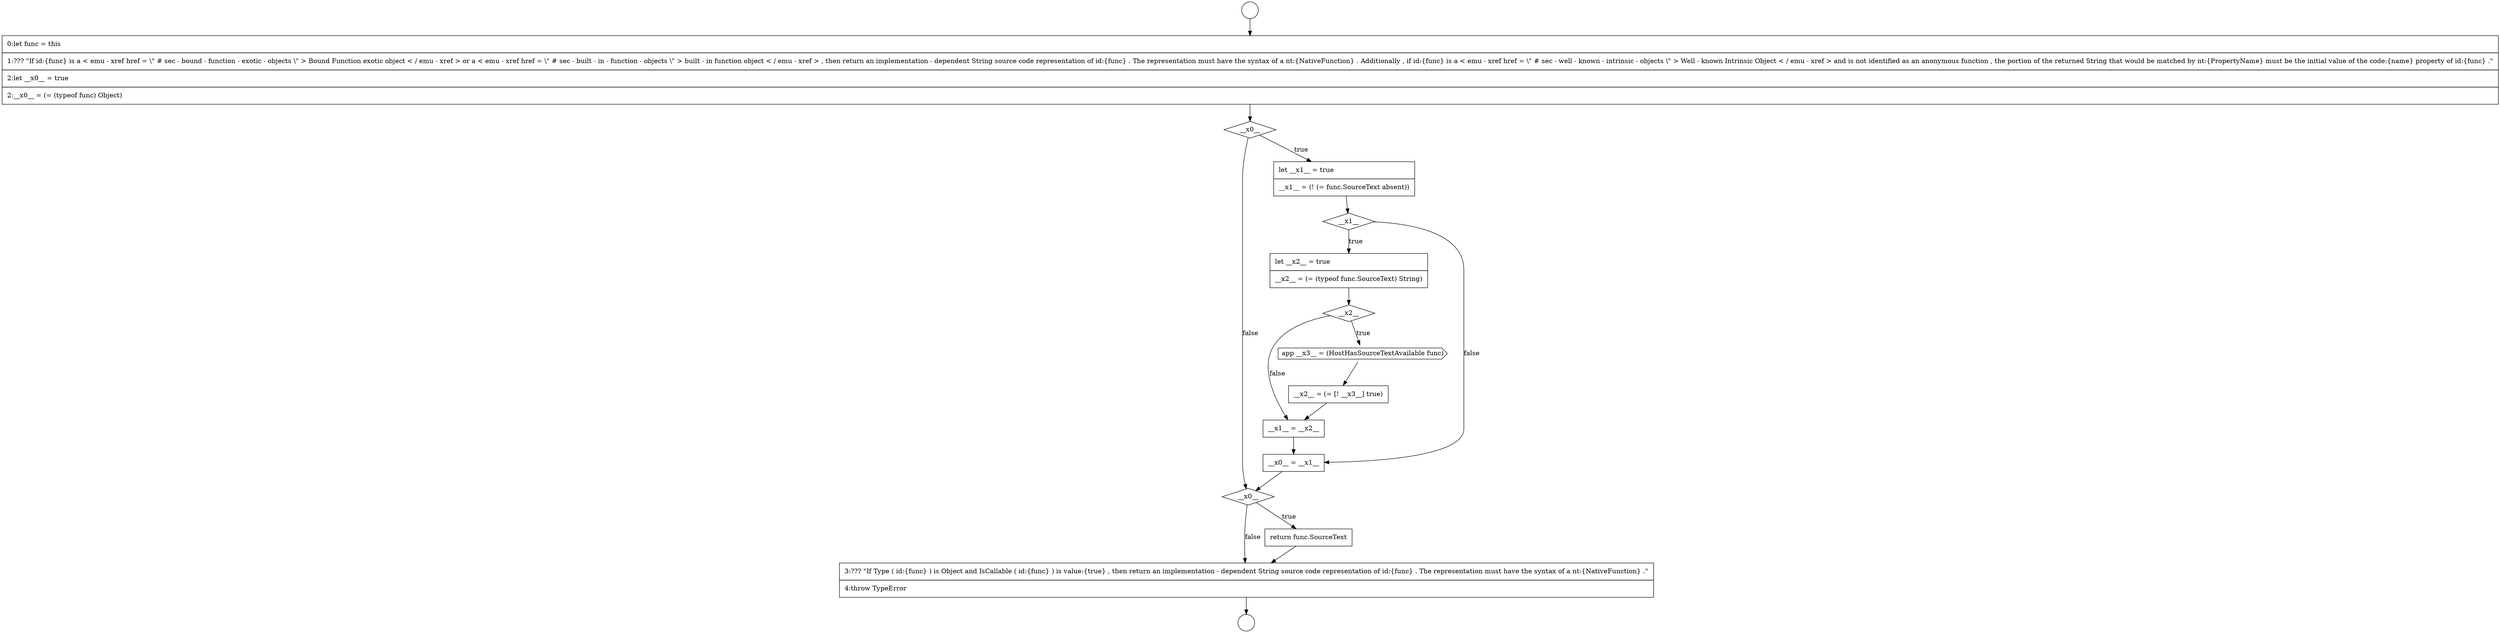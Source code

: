 digraph {
  node0 [shape=circle label=" " color="black" fillcolor="white" style=filled]
  node5 [shape=diamond, label=<<font color="black">__x1__</font>> color="black" fillcolor="white" style=filled]
  node10 [shape=none, margin=0, label=<<font color="black">
    <table border="0" cellborder="1" cellspacing="0" cellpadding="10">
      <tr><td align="left">__x1__ = __x2__</td></tr>
    </table>
  </font>> color="black" fillcolor="white" style=filled]
  node14 [shape=none, margin=0, label=<<font color="black">
    <table border="0" cellborder="1" cellspacing="0" cellpadding="10">
      <tr><td align="left">3:??? &quot;If Type ( id:{func} ) is Object and IsCallable ( id:{func} ) is value:{true} , then return an implementation - dependent String source code representation of id:{func} . The representation must have the syntax of a nt:{NativeFunction} .&quot;</td></tr>
      <tr><td align="left">4:throw TypeError</td></tr>
    </table>
  </font>> color="black" fillcolor="white" style=filled]
  node1 [shape=circle label=" " color="black" fillcolor="white" style=filled]
  node6 [shape=none, margin=0, label=<<font color="black">
    <table border="0" cellborder="1" cellspacing="0" cellpadding="10">
      <tr><td align="left">let __x2__ = true</td></tr>
      <tr><td align="left">__x2__ = (= (typeof func.SourceText) String)</td></tr>
    </table>
  </font>> color="black" fillcolor="white" style=filled]
  node9 [shape=none, margin=0, label=<<font color="black">
    <table border="0" cellborder="1" cellspacing="0" cellpadding="10">
      <tr><td align="left">__x2__ = (= [! __x3__] true)</td></tr>
    </table>
  </font>> color="black" fillcolor="white" style=filled]
  node13 [shape=none, margin=0, label=<<font color="black">
    <table border="0" cellborder="1" cellspacing="0" cellpadding="10">
      <tr><td align="left">return func.SourceText</td></tr>
    </table>
  </font>> color="black" fillcolor="white" style=filled]
  node2 [shape=none, margin=0, label=<<font color="black">
    <table border="0" cellborder="1" cellspacing="0" cellpadding="10">
      <tr><td align="left">0:let func = this</td></tr>
      <tr><td align="left">1:??? &quot;If id:{func} is a &lt; emu - xref href = \&quot; # sec - bound - function - exotic - objects \&quot; &gt; Bound Function exotic object &lt; / emu - xref &gt; or a &lt; emu - xref href = \&quot; # sec - built - in - function - objects \&quot; &gt; built - in function object &lt; / emu - xref &gt; , then return an implementation - dependent String source code representation of id:{func} . The representation must have the syntax of a nt:{NativeFunction} . Additionally , if id:{func} is a &lt; emu - xref href = \&quot; # sec - well - known - intrinsic - objects \&quot; &gt; Well - known Intrinsic Object &lt; / emu - xref &gt; and is not identified as an anonymous function , the portion of the returned String that would be matched by nt:{PropertyName} must be the initial value of the code:{name} property of id:{func} .&quot;</td></tr>
      <tr><td align="left">2:let __x0__ = true</td></tr>
      <tr><td align="left">2:__x0__ = (= (typeof func) Object)</td></tr>
    </table>
  </font>> color="black" fillcolor="white" style=filled]
  node12 [shape=diamond, label=<<font color="black">__x0__</font>> color="black" fillcolor="white" style=filled]
  node7 [shape=diamond, label=<<font color="black">__x2__</font>> color="black" fillcolor="white" style=filled]
  node3 [shape=diamond, label=<<font color="black">__x0__</font>> color="black" fillcolor="white" style=filled]
  node11 [shape=none, margin=0, label=<<font color="black">
    <table border="0" cellborder="1" cellspacing="0" cellpadding="10">
      <tr><td align="left">__x0__ = __x1__</td></tr>
    </table>
  </font>> color="black" fillcolor="white" style=filled]
  node8 [shape=cds, label=<<font color="black">app __x3__ = (HostHasSourceTextAvailable func)</font>> color="black" fillcolor="white" style=filled]
  node4 [shape=none, margin=0, label=<<font color="black">
    <table border="0" cellborder="1" cellspacing="0" cellpadding="10">
      <tr><td align="left">let __x1__ = true</td></tr>
      <tr><td align="left">__x1__ = (! (= func.SourceText absent))</td></tr>
    </table>
  </font>> color="black" fillcolor="white" style=filled]
  node7 -> node8 [label=<<font color="black">true</font>> color="black"]
  node7 -> node10 [label=<<font color="black">false</font>> color="black"]
  node2 -> node3 [ color="black"]
  node11 -> node12 [ color="black"]
  node13 -> node14 [ color="black"]
  node0 -> node2 [ color="black"]
  node9 -> node10 [ color="black"]
  node10 -> node11 [ color="black"]
  node4 -> node5 [ color="black"]
  node8 -> node9 [ color="black"]
  node5 -> node6 [label=<<font color="black">true</font>> color="black"]
  node5 -> node11 [label=<<font color="black">false</font>> color="black"]
  node14 -> node1 [ color="black"]
  node12 -> node13 [label=<<font color="black">true</font>> color="black"]
  node12 -> node14 [label=<<font color="black">false</font>> color="black"]
  node3 -> node4 [label=<<font color="black">true</font>> color="black"]
  node3 -> node12 [label=<<font color="black">false</font>> color="black"]
  node6 -> node7 [ color="black"]
}
